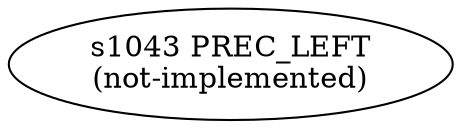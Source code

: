 
  digraph assignment_expression {
  
    rankdir=LR;
  
    s1043 [label="s1043 PREC_LEFT\n(not-implemented)"];
  
  }
  